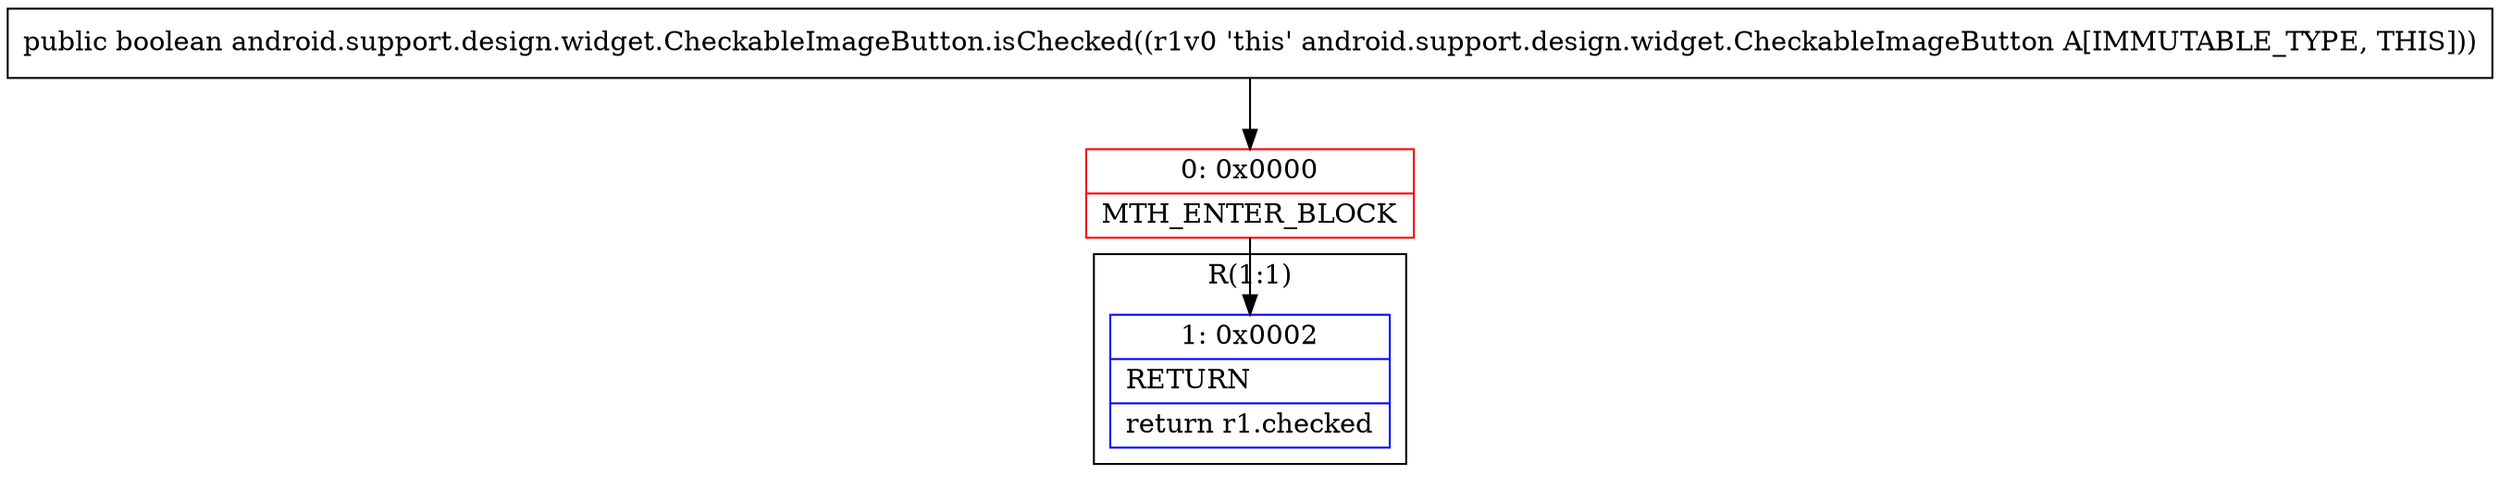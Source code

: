 digraph "CFG forandroid.support.design.widget.CheckableImageButton.isChecked()Z" {
subgraph cluster_Region_363204597 {
label = "R(1:1)";
node [shape=record,color=blue];
Node_1 [shape=record,label="{1\:\ 0x0002|RETURN\l|return r1.checked\l}"];
}
Node_0 [shape=record,color=red,label="{0\:\ 0x0000|MTH_ENTER_BLOCK\l}"];
MethodNode[shape=record,label="{public boolean android.support.design.widget.CheckableImageButton.isChecked((r1v0 'this' android.support.design.widget.CheckableImageButton A[IMMUTABLE_TYPE, THIS])) }"];
MethodNode -> Node_0;
Node_0 -> Node_1;
}

